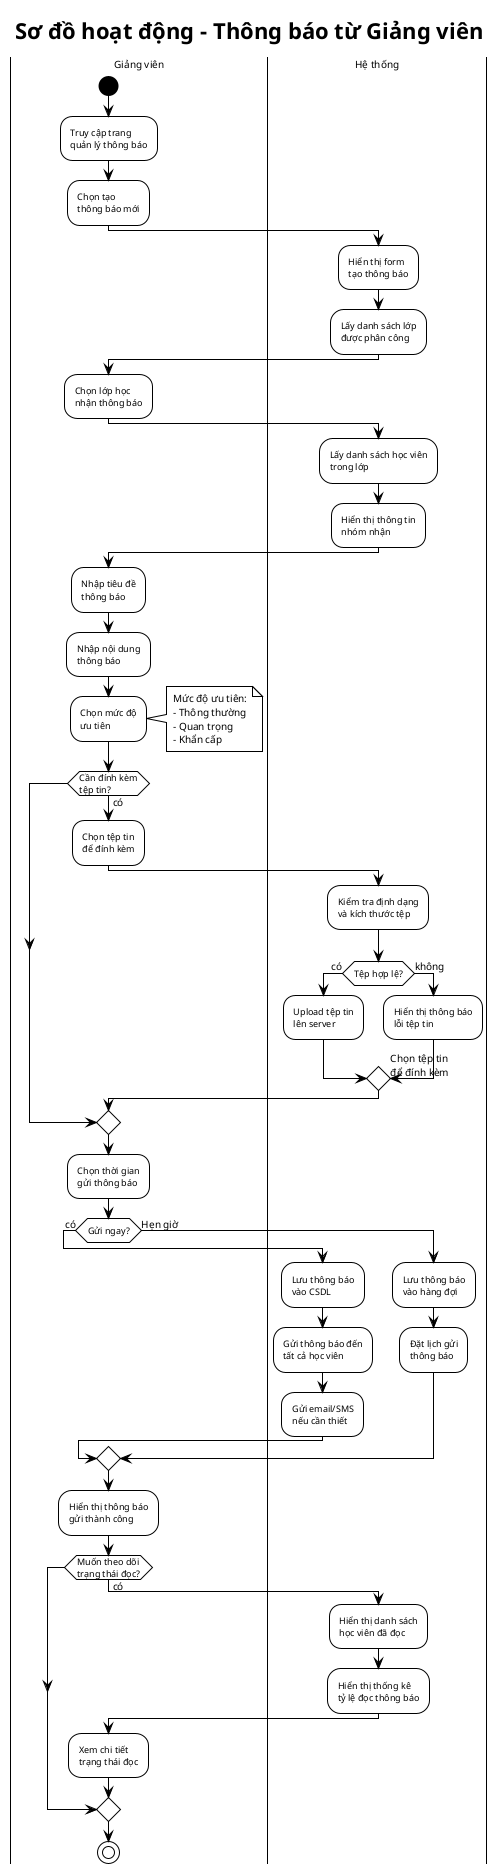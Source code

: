 @startuml
!theme plain
skinparam defaultFontSize 10
skinparam activityFontSize 9
skinparam swimlaneTitleFontSize 10
skinparam maxMessageSize 150
skinparam ranksep 60
skinparam activityStartColor black
skinparam activityEndColor black
skinparam activityEndColorBorder black
skinparam activityBarColor black
skinparam circledCharacterFontColor black

title Sơ đồ hoạt động - Thông báo từ Giảng viên

|Giảng viên|
start
:Truy cập trang\nquản lý thông báo;
:Chọn tạo\nthông báo mới;

|Hệ thống|
:Hiển thị form\ntạo thông báo;
:Lấy danh sách lớp\nđược phân công;

|Giảng viên|
:Chọn lớp học\nnhận thông báo;

|Hệ thống|
:Lấy danh sách học viên\ntrong lớp;
:Hiển thị thông tin\nnhóm nhận;

|Giảng viên|
:Nhập tiêu đề\nthông báo;
:Nhập nội dung\nthông báo;
:Chọn mức độ\nưu tiên;

note right
  Mức độ ưu tiên:
  - Thông thường
  - Quan trọng
  - Khẩn cấp
end note

if (Cần đính kèm\ntệp tin?) then (có)
  :Chọn tệp tin\nđể đính kèm;
  
  |Hệ thống|
  :Kiểm tra định dạng\nvà kích thước tệp;
  
  if (Tệp hợp lệ?) then (có)
    :Upload tệp tin\nlên server;
  else (không)
    :Hiển thị thông báo\nlỗi tệp tin;
    |Giảng viên|
    -> Chọn tệp tin\nđể đính kèm;
  endif
endif

|Giảng viên|
:Chọn thời gian\ngửi thông báo;

if (Gửi ngay?) then (có)
  |Hệ thống|
  :Lưu thông báo\nvào CSDL;
  :Gửi thông báo đến\ntất cả học viên;
  :Gửi email/SMS\nnếu cần thiết;
  
else (Hẹn giờ)
  |Hệ thống|
  :Lưu thông báo\nvào hàng đợi;
  :Đặt lịch gửi\nthông báo;
endif

|Giảng viên|
:Hiển thị thông báo\ngửi thành công;

if (Muốn theo dõi\ntrạng thái đọc?) then (có)
  |Hệ thống|
  :Hiển thị danh sách\nhọc viên đã đọc;
  :Hiển thị thống kê\ntỷ lệ đọc thông báo;
  
  |Giảng viên|
  :Xem chi tiết\ntrạng thái đọc;
endif

stop

@enduml